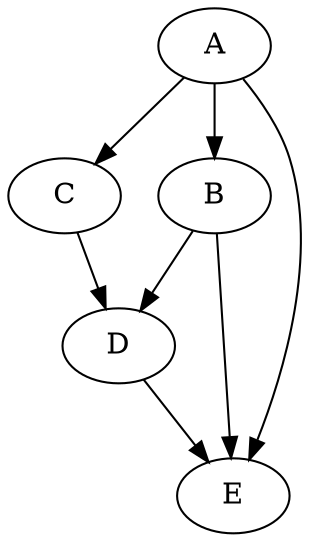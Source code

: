 digraph {
    A
    B
    C
    D
    E

    A->B
    A->C
    A->E

    B->D
    B->E

    C->D

    D->E
}
